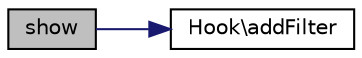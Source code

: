 digraph "show"
{
  edge [fontname="Helvetica",fontsize="10",labelfontname="Helvetica",labelfontsize="10"];
  node [fontname="Helvetica",fontsize="10",shape=record];
  rankdir="LR";
  Node1 [label="show",height=0.2,width=0.4,color="black", fillcolor="grey75", style="filled" fontcolor="black"];
  Node1 -> Node2 [color="midnightblue",fontsize="10",style="solid",fontname="Helvetica"];
  Node2 [label="Hook\\addFilter",height=0.2,width=0.4,color="black", fillcolor="white", style="filled",URL="$class_hook.html#a79d30e5023bd9d77404dc844dbd2e67a"];
}
